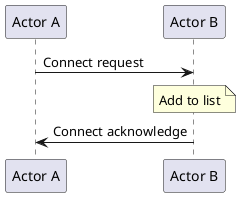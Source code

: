 @startuml
"Actor A" -> "Actor B": Connect request
note over "Actor B"
 Add to list
end note
"Actor B" -> "Actor A": Connect acknowledge
@enduml